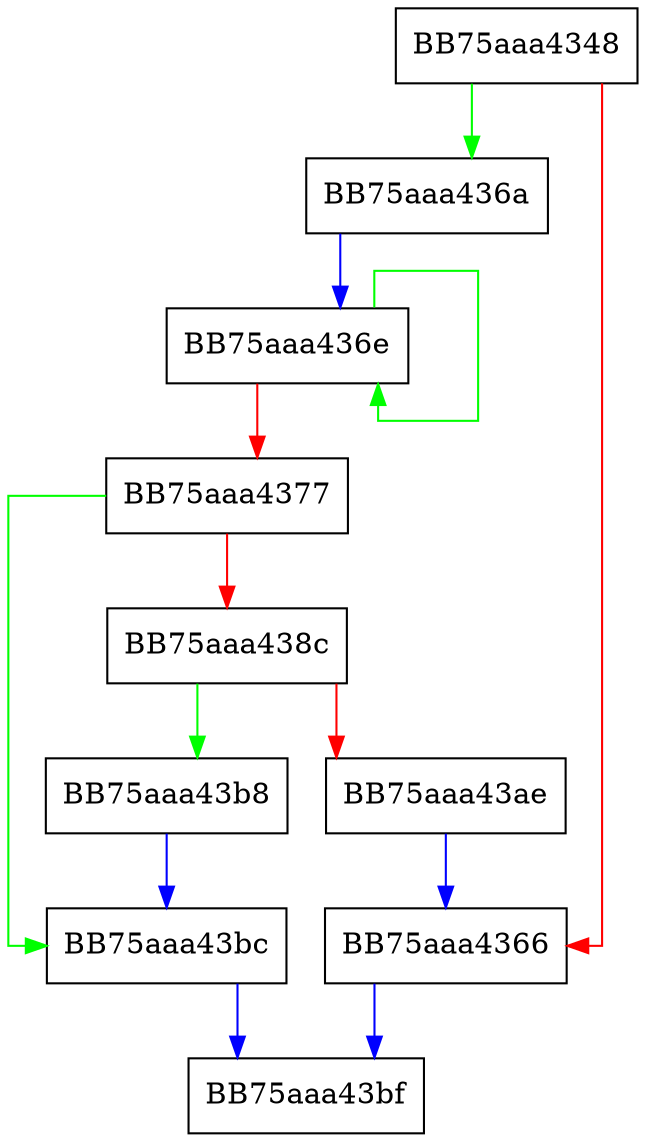 digraph rmbstowcs {
  node [shape="box"];
  graph [splines=ortho];
  BB75aaa4348 -> BB75aaa436a [color="green"];
  BB75aaa4348 -> BB75aaa4366 [color="red"];
  BB75aaa4366 -> BB75aaa43bf [color="blue"];
  BB75aaa436a -> BB75aaa436e [color="blue"];
  BB75aaa436e -> BB75aaa436e [color="green"];
  BB75aaa436e -> BB75aaa4377 [color="red"];
  BB75aaa4377 -> BB75aaa43bc [color="green"];
  BB75aaa4377 -> BB75aaa438c [color="red"];
  BB75aaa438c -> BB75aaa43b8 [color="green"];
  BB75aaa438c -> BB75aaa43ae [color="red"];
  BB75aaa43ae -> BB75aaa4366 [color="blue"];
  BB75aaa43b8 -> BB75aaa43bc [color="blue"];
  BB75aaa43bc -> BB75aaa43bf [color="blue"];
}
